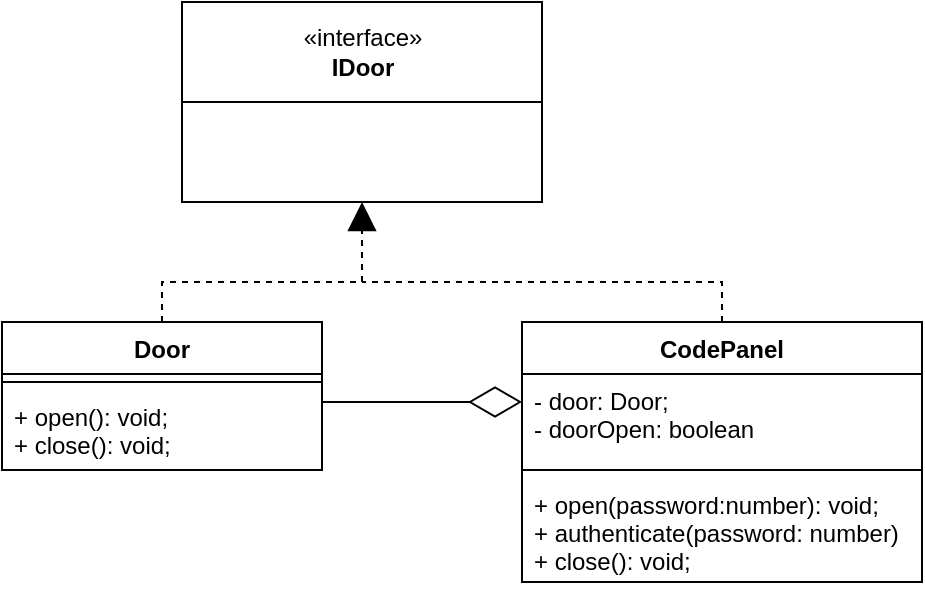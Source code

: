 <mxfile>
    <diagram id="XhRaphLrXwKdBUv9mmhr" name="Страница 1">
        <mxGraphModel dx="795" dy="426" grid="1" gridSize="10" guides="1" tooltips="1" connect="1" arrows="1" fold="1" page="1" pageScale="1" pageWidth="827" pageHeight="1169" math="0" shadow="0">
            <root>
                <mxCell id="0"/>
                <mxCell id="1" parent="0"/>
                <mxCell id="4" value="" style="group" vertex="1" connectable="0" parent="1">
                    <mxGeometry x="110" y="30" width="180" height="100" as="geometry"/>
                </mxCell>
                <mxCell id="2" value="«interface»&lt;br&gt;&lt;b&gt;IDoor&lt;/b&gt;" style="html=1;" vertex="1" parent="4">
                    <mxGeometry width="180" height="50" as="geometry"/>
                </mxCell>
                <mxCell id="3" value="&lt;div style=&quot;text-align: left&quot;&gt;&lt;font color=&quot;#ffffff&quot;&gt;+&amp;nbsp;open(password?:number):&amp;nbsp;void;&lt;/font&gt;&lt;/div&gt;&lt;div style=&quot;line-height: 19px&quot;&gt;&lt;div style=&quot;text-align: left&quot;&gt;&lt;font style=&quot;font-size: 12px&quot; color=&quot;#ffffff&quot;&gt;+ close():&amp;nbsp;void;&lt;/font&gt;&lt;/div&gt;&lt;/div&gt;" style="html=1;" vertex="1" parent="4">
                    <mxGeometry y="50" width="180" height="50" as="geometry"/>
                </mxCell>
                <mxCell id="5" value="Door" style="swimlane;fontStyle=1;align=center;verticalAlign=top;childLayout=stackLayout;horizontal=1;startSize=26;horizontalStack=0;resizeParent=1;resizeParentMax=0;resizeLast=0;collapsible=1;marginBottom=0;" vertex="1" parent="1">
                    <mxGeometry x="20" y="190" width="160" height="74" as="geometry"/>
                </mxCell>
                <mxCell id="7" value="" style="line;strokeWidth=1;fillColor=none;align=left;verticalAlign=middle;spacingTop=-1;spacingLeft=3;spacingRight=3;rotatable=0;labelPosition=right;points=[];portConstraint=eastwest;" vertex="1" parent="5">
                    <mxGeometry y="26" width="160" height="8" as="geometry"/>
                </mxCell>
                <mxCell id="8" value="+ open(): void;&#10;+ close(): void;" style="text;strokeColor=none;fillColor=none;align=left;verticalAlign=top;spacingLeft=4;spacingRight=4;overflow=hidden;rotatable=0;points=[[0,0.5],[1,0.5]];portConstraint=eastwest;" vertex="1" parent="5">
                    <mxGeometry y="34" width="160" height="40" as="geometry"/>
                </mxCell>
                <mxCell id="12" value="CodePanel" style="swimlane;fontStyle=1;align=center;verticalAlign=top;childLayout=stackLayout;horizontal=1;startSize=26;horizontalStack=0;resizeParent=1;resizeParentMax=0;resizeLast=0;collapsible=1;marginBottom=0;" vertex="1" parent="1">
                    <mxGeometry x="280" y="190" width="200" height="130" as="geometry"/>
                </mxCell>
                <mxCell id="13" value="- door: Door;&#10;- doorOpen: boolean" style="text;strokeColor=none;fillColor=none;align=left;verticalAlign=top;spacingLeft=4;spacingRight=4;overflow=hidden;rotatable=0;points=[[0,0.5],[1,0.5]];portConstraint=eastwest;" vertex="1" parent="12">
                    <mxGeometry y="26" width="200" height="44" as="geometry"/>
                </mxCell>
                <mxCell id="14" value="" style="line;strokeWidth=1;fillColor=none;align=left;verticalAlign=middle;spacingTop=-1;spacingLeft=3;spacingRight=3;rotatable=0;labelPosition=right;points=[];portConstraint=eastwest;" vertex="1" parent="12">
                    <mxGeometry y="70" width="200" height="8" as="geometry"/>
                </mxCell>
                <mxCell id="15" value="+ open(password:number): void;&#10;+ authenticate(password: number)&#10;+ close(): void;" style="text;strokeColor=none;fillColor=none;align=left;verticalAlign=top;spacingLeft=4;spacingRight=4;overflow=hidden;rotatable=0;points=[[0,0.5],[1,0.5]];portConstraint=eastwest;" vertex="1" parent="12">
                    <mxGeometry y="78" width="200" height="52" as="geometry"/>
                </mxCell>
                <mxCell id="16" value="" style="endArrow=diamondThin;endFill=0;endSize=24;html=1;" edge="1" parent="1">
                    <mxGeometry width="160" relative="1" as="geometry">
                        <mxPoint x="180" y="230" as="sourcePoint"/>
                        <mxPoint x="280" y="230" as="targetPoint"/>
                    </mxGeometry>
                </mxCell>
                <mxCell id="17" value="" style="endArrow=block;dashed=1;endFill=1;endSize=12;html=1;entryX=0.5;entryY=1;entryDx=0;entryDy=0;exitX=0.5;exitY=0;exitDx=0;exitDy=0;rounded=0;" edge="1" parent="1" source="5" target="3">
                    <mxGeometry width="160" relative="1" as="geometry">
                        <mxPoint x="310" y="210" as="sourcePoint"/>
                        <mxPoint x="470" y="210" as="targetPoint"/>
                        <Array as="points">
                            <mxPoint x="100" y="170"/>
                            <mxPoint x="200" y="170"/>
                        </Array>
                    </mxGeometry>
                </mxCell>
                <mxCell id="18" value="" style="endArrow=none;dashed=1;endFill=0;endSize=12;html=1;exitX=0.5;exitY=0;exitDx=0;exitDy=0;rounded=0;" edge="1" parent="1" source="12">
                    <mxGeometry width="160" relative="1" as="geometry">
                        <mxPoint x="310" y="210" as="sourcePoint"/>
                        <mxPoint x="200" y="170" as="targetPoint"/>
                        <Array as="points">
                            <mxPoint x="380" y="170"/>
                        </Array>
                    </mxGeometry>
                </mxCell>
            </root>
        </mxGraphModel>
    </diagram>
</mxfile>